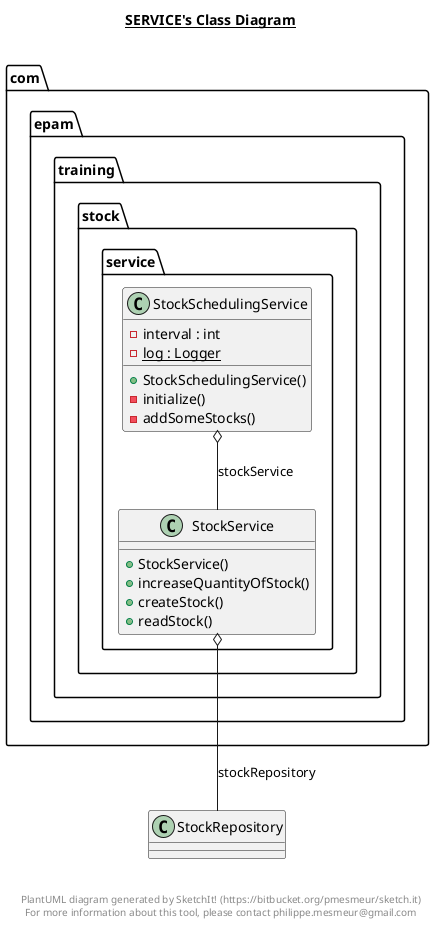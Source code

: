 @startuml

title __SERVICE's Class Diagram__\n

  package com.epam.training.stock {
    package com.epam.training.stock.service {
      class StockSchedulingService {
          - interval : int
          {static} - log : Logger
          + StockSchedulingService()
          - initialize()
          - addSomeStocks()
      }
    }
  }
  

  package com.epam.training.stock {
    package com.epam.training.stock.service {
      class StockService {
          + StockService()
          + increaseQuantityOfStock()
          + createStock()
          + readStock()
      }
    }
  }
  

  StockSchedulingService o-- StockService : stockService
  StockService o-- StockRepository : stockRepository


right footer


PlantUML diagram generated by SketchIt! (https://bitbucket.org/pmesmeur/sketch.it)
For more information about this tool, please contact philippe.mesmeur@gmail.com
endfooter

@enduml
